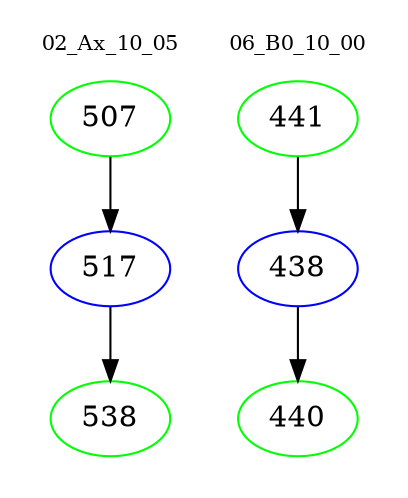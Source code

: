 digraph{
subgraph cluster_0 {
color = white
label = "02_Ax_10_05";
fontsize=10;
T0_507 [label="507", color="green"]
T0_507 -> T0_517 [color="black"]
T0_517 [label="517", color="blue"]
T0_517 -> T0_538 [color="black"]
T0_538 [label="538", color="green"]
}
subgraph cluster_1 {
color = white
label = "06_B0_10_00";
fontsize=10;
T1_441 [label="441", color="green"]
T1_441 -> T1_438 [color="black"]
T1_438 [label="438", color="blue"]
T1_438 -> T1_440 [color="black"]
T1_440 [label="440", color="green"]
}
}
